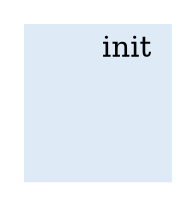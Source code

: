 digraph SDFG {
    outputorder=nodesfirst;
    compound=true;
    newrank=true;


subgraph cluster_state_0 {
      label = "init";
      labeljust = r;
      bgcolor = "#deebf7"; color = "#deebf7";
"dummy_0" [label="", style=invisible];
}
}